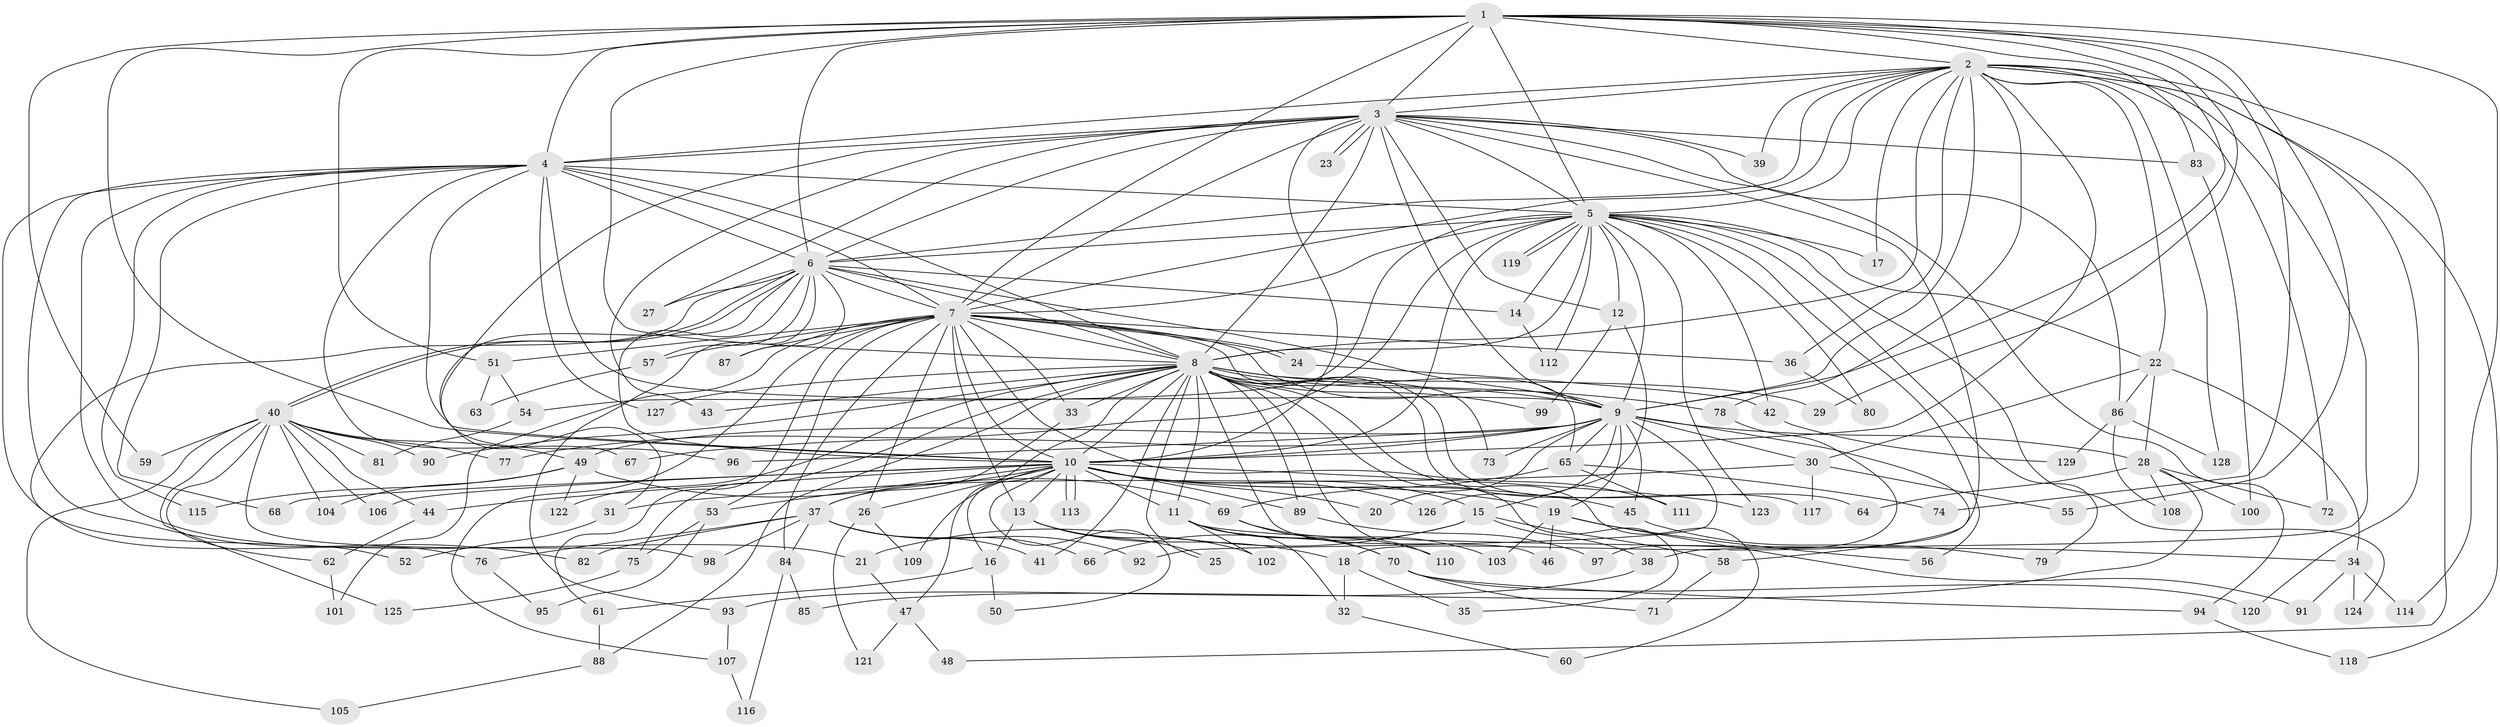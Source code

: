 // coarse degree distribution, {13: 0.010309278350515464, 25: 0.010309278350515464, 20: 0.020618556701030927, 23: 0.010309278350515464, 28: 0.010309278350515464, 19: 0.010309278350515464, 26: 0.010309278350515464, 7: 0.020618556701030927, 4: 0.08247422680412371, 6: 0.030927835051546393, 3: 0.1958762886597938, 2: 0.4845360824742268, 5: 0.05154639175257732, 9: 0.020618556701030927, 1: 0.020618556701030927, 12: 0.010309278350515464}
// Generated by graph-tools (version 1.1) at 2025/51/02/27/25 19:51:47]
// undirected, 129 vertices, 283 edges
graph export_dot {
graph [start="1"]
  node [color=gray90,style=filled];
  1;
  2;
  3;
  4;
  5;
  6;
  7;
  8;
  9;
  10;
  11;
  12;
  13;
  14;
  15;
  16;
  17;
  18;
  19;
  20;
  21;
  22;
  23;
  24;
  25;
  26;
  27;
  28;
  29;
  30;
  31;
  32;
  33;
  34;
  35;
  36;
  37;
  38;
  39;
  40;
  41;
  42;
  43;
  44;
  45;
  46;
  47;
  48;
  49;
  50;
  51;
  52;
  53;
  54;
  55;
  56;
  57;
  58;
  59;
  60;
  61;
  62;
  63;
  64;
  65;
  66;
  67;
  68;
  69;
  70;
  71;
  72;
  73;
  74;
  75;
  76;
  77;
  78;
  79;
  80;
  81;
  82;
  83;
  84;
  85;
  86;
  87;
  88;
  89;
  90;
  91;
  92;
  93;
  94;
  95;
  96;
  97;
  98;
  99;
  100;
  101;
  102;
  103;
  104;
  105;
  106;
  107;
  108;
  109;
  110;
  111;
  112;
  113;
  114;
  115;
  116;
  117;
  118;
  119;
  120;
  121;
  122;
  123;
  124;
  125;
  126;
  127;
  128;
  129;
  1 -- 2;
  1 -- 3;
  1 -- 4;
  1 -- 5;
  1 -- 6;
  1 -- 7;
  1 -- 8;
  1 -- 9;
  1 -- 10;
  1 -- 29;
  1 -- 51;
  1 -- 55;
  1 -- 59;
  1 -- 74;
  1 -- 83;
  1 -- 114;
  2 -- 3;
  2 -- 4;
  2 -- 5;
  2 -- 6;
  2 -- 7;
  2 -- 8;
  2 -- 9;
  2 -- 10;
  2 -- 17;
  2 -- 22;
  2 -- 36;
  2 -- 38;
  2 -- 39;
  2 -- 48;
  2 -- 72;
  2 -- 78;
  2 -- 118;
  2 -- 120;
  2 -- 128;
  3 -- 4;
  3 -- 5;
  3 -- 6;
  3 -- 7;
  3 -- 8;
  3 -- 9;
  3 -- 10;
  3 -- 12;
  3 -- 18;
  3 -- 23;
  3 -- 23;
  3 -- 27;
  3 -- 39;
  3 -- 43;
  3 -- 83;
  3 -- 86;
  3 -- 94;
  3 -- 96;
  4 -- 5;
  4 -- 6;
  4 -- 7;
  4 -- 8;
  4 -- 9;
  4 -- 10;
  4 -- 21;
  4 -- 67;
  4 -- 68;
  4 -- 76;
  4 -- 82;
  4 -- 115;
  4 -- 127;
  5 -- 6;
  5 -- 7;
  5 -- 8;
  5 -- 9;
  5 -- 10;
  5 -- 12;
  5 -- 14;
  5 -- 17;
  5 -- 22;
  5 -- 42;
  5 -- 54;
  5 -- 56;
  5 -- 77;
  5 -- 79;
  5 -- 80;
  5 -- 112;
  5 -- 119;
  5 -- 119;
  5 -- 123;
  5 -- 124;
  6 -- 7;
  6 -- 8;
  6 -- 9;
  6 -- 10;
  6 -- 14;
  6 -- 27;
  6 -- 31;
  6 -- 40;
  6 -- 40;
  6 -- 52;
  6 -- 57;
  6 -- 87;
  6 -- 93;
  7 -- 8;
  7 -- 9;
  7 -- 10;
  7 -- 13;
  7 -- 24;
  7 -- 24;
  7 -- 26;
  7 -- 33;
  7 -- 36;
  7 -- 51;
  7 -- 53;
  7 -- 57;
  7 -- 61;
  7 -- 65;
  7 -- 84;
  7 -- 87;
  7 -- 101;
  7 -- 107;
  7 -- 111;
  8 -- 9;
  8 -- 10;
  8 -- 11;
  8 -- 25;
  8 -- 29;
  8 -- 33;
  8 -- 35;
  8 -- 41;
  8 -- 43;
  8 -- 46;
  8 -- 47;
  8 -- 60;
  8 -- 64;
  8 -- 73;
  8 -- 75;
  8 -- 78;
  8 -- 88;
  8 -- 89;
  8 -- 90;
  8 -- 99;
  8 -- 110;
  8 -- 117;
  8 -- 122;
  8 -- 127;
  9 -- 10;
  9 -- 19;
  9 -- 20;
  9 -- 28;
  9 -- 30;
  9 -- 45;
  9 -- 49;
  9 -- 58;
  9 -- 65;
  9 -- 67;
  9 -- 73;
  9 -- 92;
  9 -- 96;
  9 -- 126;
  10 -- 11;
  10 -- 13;
  10 -- 15;
  10 -- 16;
  10 -- 19;
  10 -- 20;
  10 -- 26;
  10 -- 37;
  10 -- 44;
  10 -- 45;
  10 -- 50;
  10 -- 53;
  10 -- 68;
  10 -- 89;
  10 -- 106;
  10 -- 109;
  10 -- 113;
  10 -- 113;
  10 -- 123;
  10 -- 126;
  11 -- 32;
  11 -- 34;
  11 -- 70;
  11 -- 102;
  11 -- 110;
  12 -- 15;
  12 -- 99;
  13 -- 16;
  13 -- 18;
  13 -- 25;
  13 -- 102;
  14 -- 112;
  15 -- 21;
  15 -- 38;
  15 -- 58;
  15 -- 66;
  16 -- 50;
  16 -- 61;
  18 -- 32;
  18 -- 35;
  19 -- 46;
  19 -- 56;
  19 -- 91;
  19 -- 103;
  21 -- 47;
  22 -- 28;
  22 -- 30;
  22 -- 34;
  22 -- 86;
  24 -- 42;
  26 -- 109;
  26 -- 121;
  28 -- 64;
  28 -- 72;
  28 -- 85;
  28 -- 100;
  28 -- 108;
  30 -- 31;
  30 -- 55;
  30 -- 117;
  31 -- 52;
  32 -- 60;
  33 -- 37;
  34 -- 91;
  34 -- 114;
  34 -- 124;
  36 -- 80;
  37 -- 41;
  37 -- 66;
  37 -- 76;
  37 -- 82;
  37 -- 84;
  37 -- 92;
  37 -- 98;
  38 -- 93;
  40 -- 44;
  40 -- 49;
  40 -- 59;
  40 -- 62;
  40 -- 77;
  40 -- 81;
  40 -- 90;
  40 -- 98;
  40 -- 104;
  40 -- 105;
  40 -- 106;
  40 -- 125;
  42 -- 129;
  44 -- 62;
  45 -- 79;
  47 -- 48;
  47 -- 121;
  49 -- 69;
  49 -- 104;
  49 -- 115;
  49 -- 122;
  51 -- 54;
  51 -- 63;
  53 -- 75;
  53 -- 95;
  54 -- 81;
  57 -- 63;
  58 -- 71;
  61 -- 88;
  62 -- 101;
  65 -- 69;
  65 -- 74;
  65 -- 111;
  69 -- 70;
  69 -- 103;
  70 -- 71;
  70 -- 94;
  70 -- 120;
  75 -- 125;
  76 -- 95;
  78 -- 97;
  83 -- 100;
  84 -- 85;
  84 -- 116;
  86 -- 108;
  86 -- 128;
  86 -- 129;
  88 -- 105;
  89 -- 97;
  93 -- 107;
  94 -- 118;
  107 -- 116;
}
